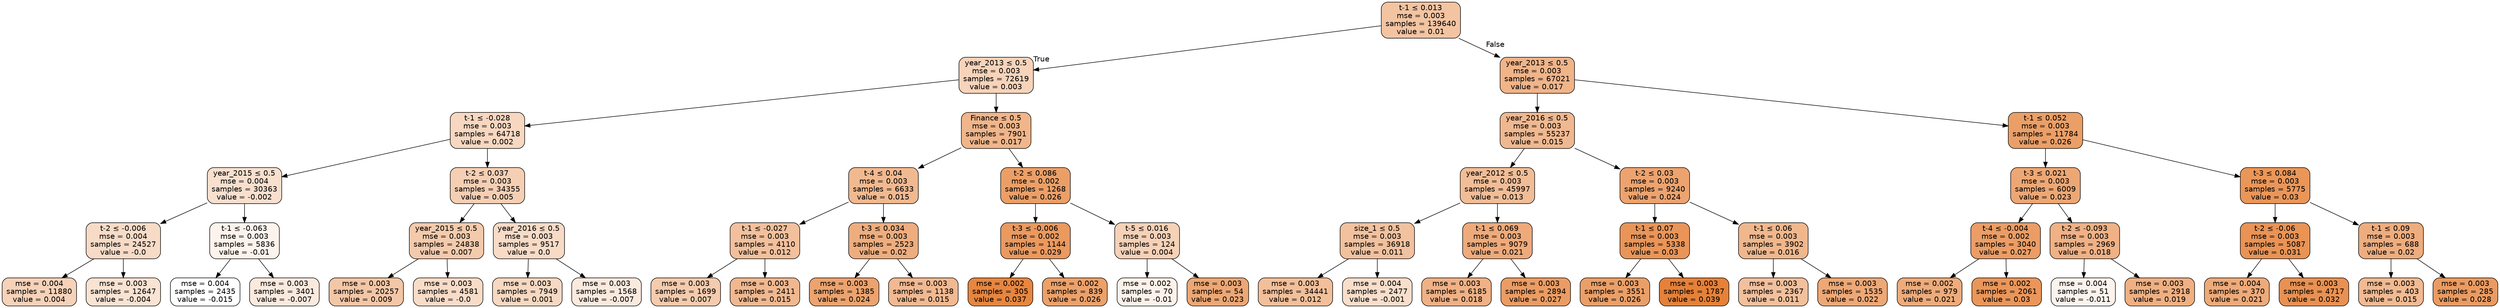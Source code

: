 digraph Tree {
node [shape=box, style="filled, rounded", color="black", fontname=helvetica] ;
edge [fontname=helvetica] ;
0 [label=<t-1 &le; 0.013<br/>mse = 0.003<br/>samples = 139640<br/>value = 0.01>, fillcolor="#e5813977"] ;
1 [label=<year_2013 &le; 0.5<br/>mse = 0.003<br/>samples = 72619<br/>value = 0.003>, fillcolor="#e5813958"] ;
0 -> 1 [labeldistance=2.5, labelangle=45, headlabel="True"] ;
2 [label=<t-1 &le; -0.028<br/>mse = 0.003<br/>samples = 64718<br/>value = 0.002>, fillcolor="#e5813951"] ;
1 -> 2 ;
3 [label=<year_2015 &le; 0.5<br/>mse = 0.004<br/>samples = 30363<br/>value = -0.002>, fillcolor="#e581393f"] ;
2 -> 3 ;
4 [label=<t-2 &le; -0.006<br/>mse = 0.004<br/>samples = 24527<br/>value = -0.0>, fillcolor="#e5813948"] ;
3 -> 4 ;
5 [label=<mse = 0.004<br/>samples = 11880<br/>value = 0.004>, fillcolor="#e581395a"] ;
4 -> 5 ;
6 [label=<mse = 0.003<br/>samples = 12647<br/>value = -0.004>, fillcolor="#e5813938"] ;
4 -> 6 ;
7 [label=<t-1 &le; -0.063<br/>mse = 0.003<br/>samples = 5836<br/>value = -0.01>, fillcolor="#e5813918"] ;
3 -> 7 ;
8 [label=<mse = 0.004<br/>samples = 2435<br/>value = -0.015>, fillcolor="#e5813900"] ;
7 -> 8 ;
9 [label=<mse = 0.003<br/>samples = 3401<br/>value = -0.007>, fillcolor="#e581392a"] ;
7 -> 9 ;
10 [label=<t-2 &le; 0.037<br/>mse = 0.003<br/>samples = 34355<br/>value = 0.005>, fillcolor="#e5813960"] ;
2 -> 10 ;
11 [label=<year_2015 &le; 0.5<br/>mse = 0.003<br/>samples = 24838<br/>value = 0.007>, fillcolor="#e581396a"] ;
10 -> 11 ;
12 [label=<mse = 0.003<br/>samples = 20257<br/>value = 0.009>, fillcolor="#e5813972"] ;
11 -> 12 ;
13 [label=<mse = 0.003<br/>samples = 4581<br/>value = -0.0>, fillcolor="#e5813946"] ;
11 -> 13 ;
14 [label=<year_2016 &le; 0.5<br/>mse = 0.003<br/>samples = 9517<br/>value = 0.0>, fillcolor="#e5813948"] ;
10 -> 14 ;
15 [label=<mse = 0.003<br/>samples = 7949<br/>value = 0.001>, fillcolor="#e581394e"] ;
14 -> 15 ;
16 [label=<mse = 0.003<br/>samples = 1568<br/>value = -0.007>, fillcolor="#e581392a"] ;
14 -> 16 ;
17 [label=<Finance &le; 0.5<br/>mse = 0.003<br/>samples = 7901<br/>value = 0.017>, fillcolor="#e5813996"] ;
1 -> 17 ;
18 [label=<t-4 &le; 0.04<br/>mse = 0.003<br/>samples = 6633<br/>value = 0.015>, fillcolor="#e581398e"] ;
17 -> 18 ;
19 [label=<t-1 &le; -0.027<br/>mse = 0.003<br/>samples = 4110<br/>value = 0.012>, fillcolor="#e581397f"] ;
18 -> 19 ;
20 [label=<mse = 0.003<br/>samples = 1699<br/>value = 0.007>, fillcolor="#e5813969"] ;
19 -> 20 ;
21 [label=<mse = 0.003<br/>samples = 2411<br/>value = 0.015>, fillcolor="#e581398f"] ;
19 -> 21 ;
22 [label=<t-3 &le; 0.034<br/>mse = 0.003<br/>samples = 2523<br/>value = 0.02>, fillcolor="#e58139a6"] ;
18 -> 22 ;
23 [label=<mse = 0.003<br/>samples = 1385<br/>value = 0.024>, fillcolor="#e58139ba"] ;
22 -> 23 ;
24 [label=<mse = 0.003<br/>samples = 1138<br/>value = 0.015>, fillcolor="#e581398d"] ;
22 -> 24 ;
25 [label=<t-2 &le; 0.086<br/>mse = 0.002<br/>samples = 1268<br/>value = 0.026>, fillcolor="#e58139c3"] ;
17 -> 25 ;
26 [label=<t-3 &le; -0.006<br/>mse = 0.002<br/>samples = 1144<br/>value = 0.029>, fillcolor="#e58139ce"] ;
25 -> 26 ;
27 [label=<mse = 0.002<br/>samples = 305<br/>value = 0.037>, fillcolor="#e58139f5"] ;
26 -> 27 ;
28 [label=<mse = 0.002<br/>samples = 839<br/>value = 0.026>, fillcolor="#e58139bf"] ;
26 -> 28 ;
29 [label=<t-5 &le; 0.016<br/>mse = 0.003<br/>samples = 124<br/>value = 0.004>, fillcolor="#e581395c"] ;
25 -> 29 ;
30 [label=<mse = 0.002<br/>samples = 70<br/>value = -0.01>, fillcolor="#e581391a"] ;
29 -> 30 ;
31 [label=<mse = 0.003<br/>samples = 54<br/>value = 0.023>, fillcolor="#e58139b2"] ;
29 -> 31 ;
32 [label=<year_2013 &le; 0.5<br/>mse = 0.003<br/>samples = 67021<br/>value = 0.017>, fillcolor="#e5813998"] ;
0 -> 32 [labeldistance=2.5, labelangle=-45, headlabel="False"] ;
33 [label=<year_2016 &le; 0.5<br/>mse = 0.003<br/>samples = 55237<br/>value = 0.015>, fillcolor="#e581398f"] ;
32 -> 33 ;
34 [label=<year_2012 &le; 0.5<br/>mse = 0.003<br/>samples = 45997<br/>value = 0.013>, fillcolor="#e5813986"] ;
33 -> 34 ;
35 [label=<size_1 &le; 0.5<br/>mse = 0.003<br/>samples = 36918<br/>value = 0.011>, fillcolor="#e581397d"] ;
34 -> 35 ;
36 [label=<mse = 0.003<br/>samples = 34441<br/>value = 0.012>, fillcolor="#e5813982"] ;
35 -> 36 ;
37 [label=<mse = 0.004<br/>samples = 2477<br/>value = -0.001>, fillcolor="#e5813943"] ;
35 -> 37 ;
38 [label=<t-1 &le; 0.069<br/>mse = 0.003<br/>samples = 9079<br/>value = 0.021>, fillcolor="#e58139ab"] ;
34 -> 38 ;
39 [label=<mse = 0.003<br/>samples = 6185<br/>value = 0.018>, fillcolor="#e581399d"] ;
38 -> 39 ;
40 [label=<mse = 0.003<br/>samples = 2894<br/>value = 0.027>, fillcolor="#e58139c8"] ;
38 -> 40 ;
41 [label=<t-2 &le; 0.03<br/>mse = 0.003<br/>samples = 9240<br/>value = 0.024>, fillcolor="#e58139b9"] ;
33 -> 41 ;
42 [label=<t-1 &le; 0.07<br/>mse = 0.003<br/>samples = 5338<br/>value = 0.03>, fillcolor="#e58139d6"] ;
41 -> 42 ;
43 [label=<mse = 0.003<br/>samples = 3551<br/>value = 0.026>, fillcolor="#e58139c2"] ;
42 -> 43 ;
44 [label=<mse = 0.003<br/>samples = 1787<br/>value = 0.039>, fillcolor="#e58139ff"] ;
42 -> 44 ;
45 [label=<t-1 &le; 0.06<br/>mse = 0.003<br/>samples = 3902<br/>value = 0.016>, fillcolor="#e5813992"] ;
41 -> 45 ;
46 [label=<mse = 0.003<br/>samples = 2367<br/>value = 0.011>, fillcolor="#e581397e"] ;
45 -> 46 ;
47 [label=<mse = 0.003<br/>samples = 1535<br/>value = 0.022>, fillcolor="#e58139b0"] ;
45 -> 47 ;
48 [label=<t-1 &le; 0.052<br/>mse = 0.003<br/>samples = 11784<br/>value = 0.026>, fillcolor="#e58139c3"] ;
32 -> 48 ;
49 [label=<t-3 &le; 0.021<br/>mse = 0.003<br/>samples = 6009<br/>value = 0.023>, fillcolor="#e58139b2"] ;
48 -> 49 ;
50 [label=<t-4 &le; -0.004<br/>mse = 0.002<br/>samples = 3040<br/>value = 0.027>, fillcolor="#e58139c6"] ;
49 -> 50 ;
51 [label=<mse = 0.002<br/>samples = 979<br/>value = 0.021>, fillcolor="#e58139aa"] ;
50 -> 51 ;
52 [label=<mse = 0.002<br/>samples = 2061<br/>value = 0.03>, fillcolor="#e58139d4"] ;
50 -> 52 ;
53 [label=<t-2 &le; -0.093<br/>mse = 0.003<br/>samples = 2969<br/>value = 0.018>, fillcolor="#e581399d"] ;
49 -> 53 ;
54 [label=<mse = 0.004<br/>samples = 51<br/>value = -0.011>, fillcolor="#e5813917"] ;
53 -> 54 ;
55 [label=<mse = 0.003<br/>samples = 2918<br/>value = 0.019>, fillcolor="#e58139a0"] ;
53 -> 55 ;
56 [label=<t-3 &le; 0.084<br/>mse = 0.003<br/>samples = 5775<br/>value = 0.03>, fillcolor="#e58139d5"] ;
48 -> 56 ;
57 [label=<t-2 &le; -0.06<br/>mse = 0.003<br/>samples = 5087<br/>value = 0.031>, fillcolor="#e58139db"] ;
56 -> 57 ;
58 [label=<mse = 0.004<br/>samples = 370<br/>value = 0.021>, fillcolor="#e58139ac"] ;
57 -> 58 ;
59 [label=<mse = 0.003<br/>samples = 4717<br/>value = 0.032>, fillcolor="#e58139df"] ;
57 -> 59 ;
60 [label=<t-1 &le; 0.09<br/>mse = 0.003<br/>samples = 688<br/>value = 0.02>, fillcolor="#e58139a6"] ;
56 -> 60 ;
61 [label=<mse = 0.003<br/>samples = 403<br/>value = 0.015>, fillcolor="#e581398c"] ;
60 -> 61 ;
62 [label=<mse = 0.003<br/>samples = 285<br/>value = 0.028>, fillcolor="#e58139cb"] ;
60 -> 62 ;
}